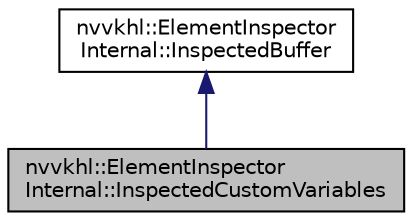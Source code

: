 digraph "nvvkhl::ElementInspectorInternal::InspectedCustomVariables"
{
 // LATEX_PDF_SIZE
  edge [fontname="Helvetica",fontsize="10",labelfontname="Helvetica",labelfontsize="10"];
  node [fontname="Helvetica",fontsize="10",shape=record];
  Node1 [label="nvvkhl::ElementInspector\lInternal::InspectedCustomVariables",height=0.2,width=0.4,color="black", fillcolor="grey75", style="filled", fontcolor="black",tooltip=" "];
  Node2 -> Node1 [dir="back",color="midnightblue",fontsize="10",style="solid",fontname="Helvetica"];
  Node2 [label="nvvkhl::ElementInspector\lInternal::InspectedBuffer",height=0.2,width=0.4,color="black", fillcolor="white", style="filled",URL="$structnvvkhl_1_1_element_inspector_internal_1_1_inspected_buffer.html",tooltip=" "];
}

